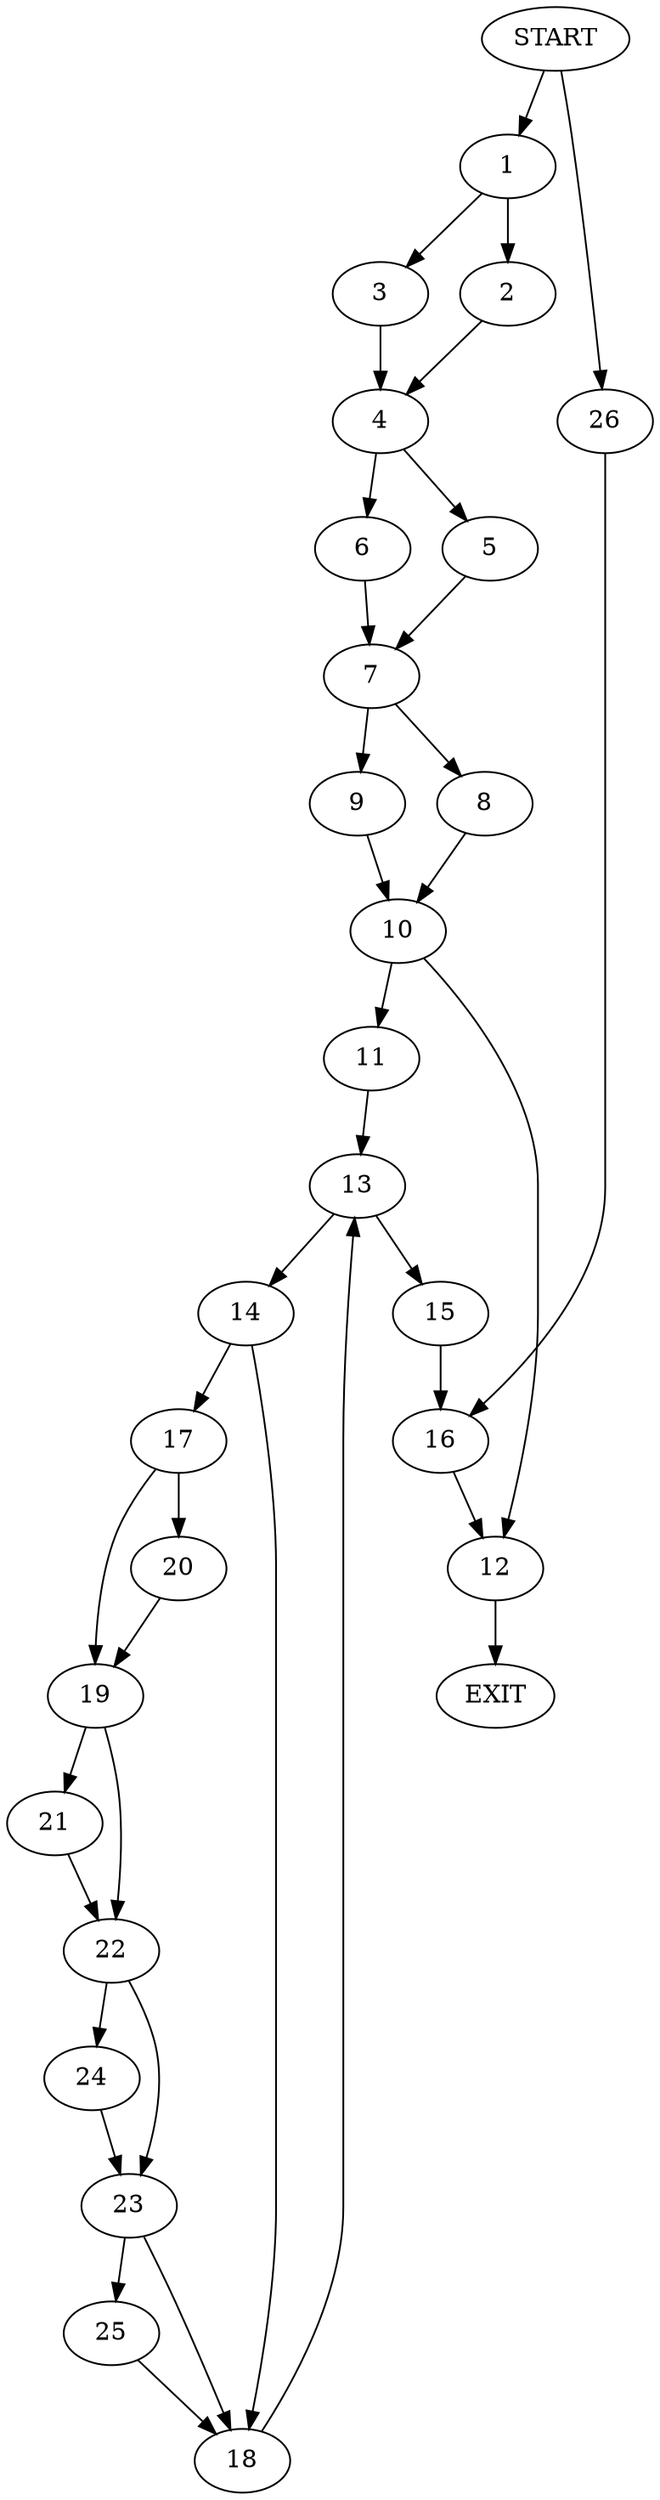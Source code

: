 digraph {
0 [label="START"]
27 [label="EXIT"]
0 -> 1
1 -> 2
1 -> 3
3 -> 4
2 -> 4
4 -> 5
4 -> 6
5 -> 7
6 -> 7
7 -> 8
7 -> 9
9 -> 10
8 -> 10
10 -> 11
10 -> 12
11 -> 13
12 -> 27
13 -> 14
13 -> 15
15 -> 16
14 -> 17
14 -> 18
17 -> 19
17 -> 20
18 -> 13
20 -> 19
19 -> 21
19 -> 22
21 -> 22
22 -> 23
22 -> 24
24 -> 23
23 -> 18
23 -> 25
25 -> 18
16 -> 12
0 -> 26
26 -> 16
}
